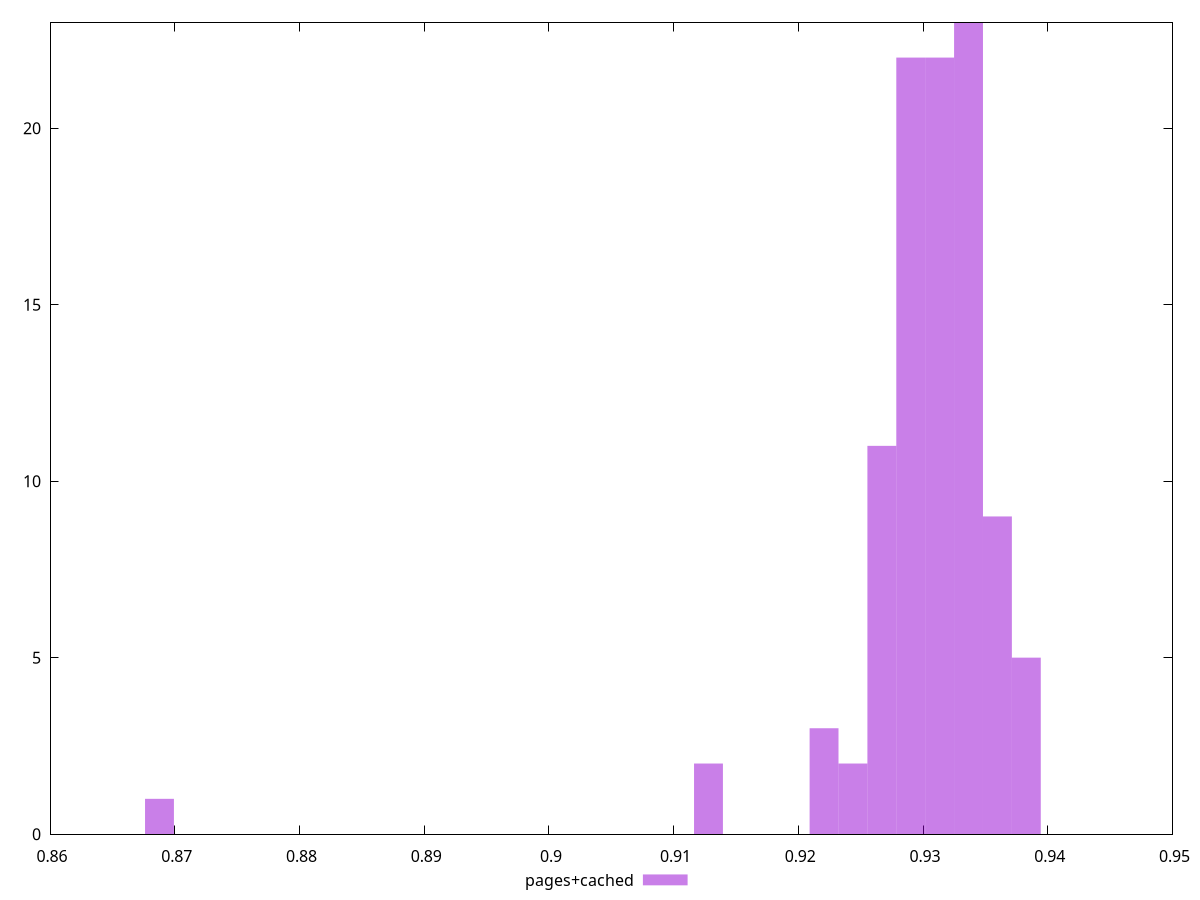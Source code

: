 $_pagesCached <<EOF
0.86877763941984 1
0.935963110201641 9
0.9220626679709235 3
0.926696148714496 11
0.9290128890862823 22
0.9313296294580685 22
0.9336463698298547 23
0.9127957064837786 2
0.9243794083427098 2
0.9382798505734272 5
EOF
set key outside below
set terminal pngcairo
set output "report_00005_2020-11-02T22-26-11.212Z/mainthread-work-breakdown/pages+cached//hist.png"
set yrange [0:23]
set boxwidth 0.00231674037178624
set style fill transparent solid 0.5 noborder
plot $_pagesCached title "pages+cached" with boxes ,